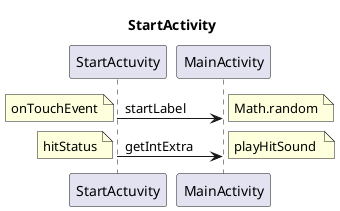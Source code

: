 @startuml
scale 1
title StartActivity
StartActuvity ->MainActivity: startLabel
note left: onTouchEvent
note right:Math.random
StartActuvity ->MainActivity: getIntExtra
note left: hitStatus
note right
playHitSound 
end note
@enduml